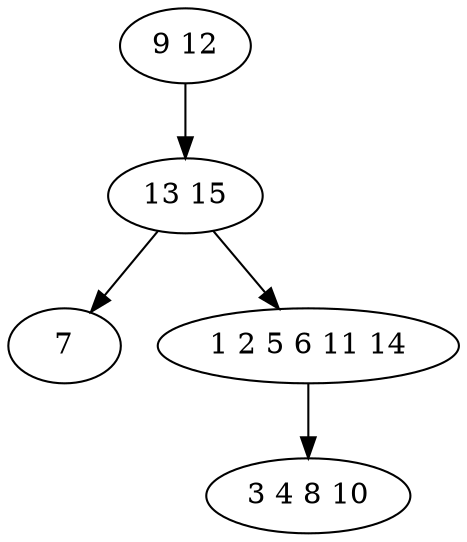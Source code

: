 digraph true_tree {
	"0" -> "1"
	"1" -> "2"
	"1" -> "3"
	"3" -> "4"
	"0" [label="9 12"];
	"1" [label="13 15"];
	"2" [label="7"];
	"3" [label="1 2 5 6 11 14"];
	"4" [label="3 4 8 10"];
}
